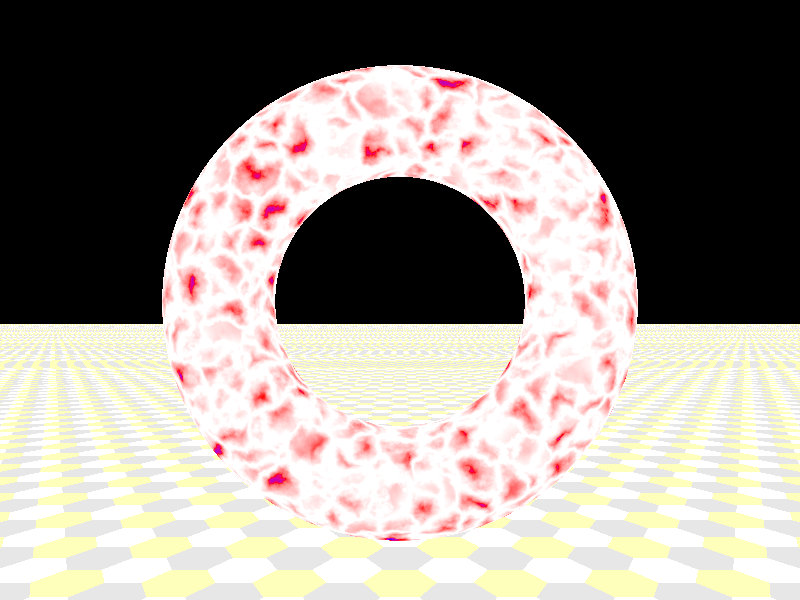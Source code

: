 // ==== Standard POV-Ray Includes ====
#include "colors.inc"	  // Standard Color definitions
#include "textures.inc"	  // Standard Texture definitions
#include "functions.inc"  // internal functions usable in user defined functions



// An infinite planar surface
// plane {<A, B, C>, D } where: A*x + B*y + C*z = D
plane {
  y, // <X Y Z> unit surface normal, vector points "away from surface"
  0.0 // distance from the origin in the direction of the surface normal
  hollow off // has an inside pigment?
// solid pattern for use in texture/pigment/normal(/density)
// create a hexagonal pattern texture with 3 colors
// hexagons are in the X-Z plane, extending infinitely in Y plane
        pigment
        {
  hexagon
    color White,
    color rgb<1,1,0.5>,
    color rgb<0.8,0.8,0.8>
         }     
         finish
         {
                ambient 0.3
                diffuse 1.0
                reflection 0.3
         }      
         
}  

// create a regular point light source
light_source {
  0*x                  // light's position (translated below)
  color rgb <1,1,1>    // light's color
  translate <-20, 50, -60>
}              


fog {
  fog_type   2
  distance   60
  color      Black
  fog_offset 0.1
  fog_alt    10
  turbulence 0
}              

 

                      
#declare torus_size = 6;

  // spin the torus around the X axis, as "clock" goes from 0 to 1
  // the torus will rotate one complete 360 degree revolution.
  // Note that the texture is put on BEFORE we rotate so it rotates too.
  torus 
  { 
        1, 0.3    
        rotate x*90
        translate y*(1.0+0.3)
        scale torus_size 
        pigment 
        {
                crackle          // crackled pattern
                color_map {
                  //  [ END_VAL color red R green G blue B filter F transmit T]
                  [ 0.1  color White ]
                  [ 0.7  color Red ]
                  [ 1.0  color Blue ]
                } // color_map  
                turbulence 0.5
        }                     
        finish
        {
                diffuse 1
                ambient 0
                phong 1
                reflection 0.3
        }
        rotate clock*y*360
  } // torus
  
  #declare y_center = torus_size * 1.3;
              
              
// perspective (default) camera
camera {
  location  <0.0, 7.0, -20.0>
  look_at   <0.0, y_center,  0.0>
  right     x*image_width/image_height
}
              